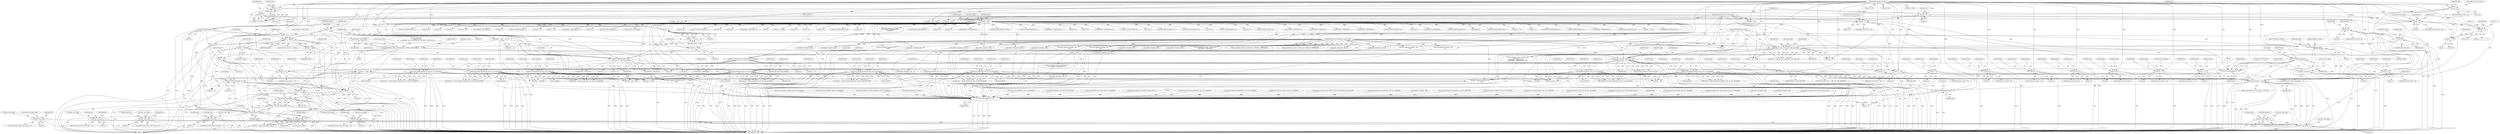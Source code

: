 digraph "0_tcpdump_13d52e9c0e7caf7e6325b0051bc90a49968be67f@pointer" {
"1002905" [label="(Call,ND_TCHECK2(*pptr,len))"];
"1002874" [label="(Call,ND_TCHECK2(*pptr,len))"];
"1000129" [label="(MethodParameterIn,u_int len)"];
"1002897" [label="(Call,ndo->ndo_vflag > 1 && len)"];
"1002898" [label="(Call,ndo->ndo_vflag > 1)"];
"1002629" [label="(Call,ndo->ndo_vflag <= 1)"];
"1000677" [label="(Call,ndo->ndo_vflag <= 1)"];
"1001087" [label="(Call,ndo->ndo_vflag <= 1)"];
"1001610" [label="(Call,ndo->ndo_vflag <= 1)"];
"1002546" [label="(Call,ndo->ndo_vflag <= 1)"];
"1002885" [label="(Call,ndo->ndo_vflag <= 1)"];
"1002104" [label="(Call,ndo->ndo_vflag <= 1)"];
"1002673" [label="(Call,len -=4)"];
"1002654" [label="(Call,len < 4)"];
"1000338" [label="(Call,len != 4)"];
"1000436" [label="(Call,len != 8)"];
"1000471" [label="(Call,len % 4)"];
"1000391" [label="(Call,len == 6)"];
"1000385" [label="(Call,ND_TCHECK2(tptr[0], len))"];
"1000142" [label="(Call,tptr = pptr)"];
"1000128" [label="(MethodParameterIn,const u_char *pptr)"];
"1000376" [label="(Call,len != 8)"];
"1000373" [label="(Call,len != 6)"];
"1000312" [label="(Call,len != 4)"];
"1002890" [label="(Call,print_unknown_data(ndo, pptr, \"\n\t    \", len))"];
"1000126" [label="(MethodParameterIn,netdissect_options *ndo)"];
"1000180" [label="(Call,len % 2)"];
"1000190" [label="(Call,!len)"];
"1000573" [label="(Call,len % 4)"];
"1002136" [label="(Call,len % 8)"];
"1001818" [label="(Call,decode_prefix6(ndo, tptr, len, buf, sizeof(buf)))"];
"1000362" [label="(Call,len != 0)"];
"1001430" [label="(Call,decode_labeled_prefix6(ndo, tptr, len, buf, sizeof(buf)))"];
"1001706" [label="(Call,decode_prefix4(ndo, tptr, len, buf, sizeof(buf)))"];
"1001390" [label="(Call,decode_prefix6(ndo, tptr, len, buf, sizeof(buf)))"];
"1001182" [label="(Call,decode_prefix4(ndo, tptr, len, buf, sizeof(buf)))"];
"1002817" [label="(Call,len == 0)"];
"1001746" [label="(Call,decode_labeled_prefix4(ndo, tptr, len, buf, sizeof(buf)))"];
"1001222" [label="(Call,decode_labeled_prefix4(ndo, tptr, len, buf, sizeof(buf)))"];
"1001858" [label="(Call,decode_labeled_prefix6(ndo, tptr, len, buf, sizeof(buf)))"];
"1002810" [label="(Call,len -= alen)"];
"1002800" [label="(Call,bgp_attr_print(ndo, atype, tptr, alen))"];
"1002663" [label="(Call,as_printf(ndo, astostr, sizeof(astostr), EXTRACT_32BITS(tptr)))"];
"1002668" [label="(Call,EXTRACT_32BITS(tptr))"];
"1002648" [label="(Call,ND_TCHECK2(tptr[0], 4))"];
"1002740" [label="(Call,tok2str(bgp_attr_values,\n                                      \"Unknown Attribute\", atype))"];
"1002696" [label="(Call,atype = *(tptr + 1))"];
"1000127" [label="(MethodParameterIn,u_int atype)"];
"1002728" [label="(Call,tptr += alenlen)"];
"1002719" [label="(Call,len < alenlen)"];
"1002705" [label="(Call,len -= 2)"];
"1002688" [label="(Call,len < 2)"];
"1002713" [label="(Call,ND_TCHECK2(tptr[0], alenlen))"];
"1002710" [label="(Call,bgp_attr_lenlen(aflags, tptr))"];
"1002692" [label="(Call,aflags = *tptr)"];
"1002682" [label="(Call,ND_TCHECK2(tptr[0], 2))"];
"1002807" [label="(Call,tptr += alen)"];
"1002670" [label="(Call,tptr+=4)"];
"1002702" [label="(Call,tptr += 2)"];
"1002708" [label="(Call,alenlen = bgp_attr_lenlen(aflags, tptr))"];
"1002725" [label="(Call,bgp_attr_len(aflags, tptr))"];
"1002723" [label="(Call,alen = bgp_attr_len(aflags, tptr))"];
"1002731" [label="(Call,len -= alenlen)"];
"1000153" [label="(Call,len != 1)"];
"1000548" [label="(Call,len != 4)"];
"1002834" [label="(Call,len > 0)"];
"1002869" [label="(Call,len -= 12)"];
"1002861" [label="(Call,len > 12)"];
"1002820" [label="(Call,len % 12)"];
"1001680" [label="(Call,len == BGP_MP_NLRI_MINSIZE)"];
"1001640" [label="(Call,ND_TCHECK2(tptr[0], BGP_MP_NLRI_MINSIZE))"];
"1000200" [label="(Call,bgp_attr_get_as_size(ndo, atype, pptr, len))"];
"1002909" [label="(Call,print_unknown_data(ndo, pptr, \"\n\t    \", len))"];
"1000471" [label="(Call,len % 4)"];
"1000437" [label="(Identifier,len)"];
"1002894" [label="(Identifier,len)"];
"1000349" [label="(Identifier,tptr)"];
"1000311" [label="(ControlStructure,if (len != 4))"];
"1000206" [label="(Call,tptr < pptr + len)"];
"1000435" [label="(ControlStructure,if (len != 8))"];
"1001708" [label="(Identifier,tptr)"];
"1002864" [label="(Literal,\", \")"];
"1002298" [label="(Call,ipaddr_string(ndo, tptr+2))"];
"1000198" [label="(Call,as_size = bgp_attr_get_as_size(ndo, atype, pptr, len))"];
"1000470" [label="(ControlStructure,if (len % 4))"];
"1002809" [label="(Identifier,alen)"];
"1002727" [label="(Identifier,tptr)"];
"1001073" [label="(Call,ND_TCHECK2(tptr[0], tlen))"];
"1002505" [label="(Call,ND_TCHECK2(tptr[0], 8))"];
"1002147" [label="(Identifier,tlen)"];
"1002741" [label="(Identifier,bgp_attr_values)"];
"1002869" [label="(Call,len -= 12)"];
"1002721" [label="(Identifier,alenlen)"];
"1002669" [label="(Identifier,tptr)"];
"1002431" [label="(Call,EXTRACT_24BITS(tptr+2))"];
"1000146" [label="(Identifier,tlen)"];
"1000681" [label="(Literal,1)"];
"1000204" [label="(Identifier,len)"];
"1001748" [label="(Identifier,tptr)"];
"1002461" [label="(Call,ipaddr_string(ndo, tptr+4))"];
"1001749" [label="(Identifier,len)"];
"1000339" [label="(Identifier,len)"];
"1000393" [label="(Literal,6)"];
"1000477" [label="(Identifier,ndo)"];
"1002678" [label="(Block,)"];
"1000575" [label="(Literal,4)"];
"1000559" [label="(Identifier,tptr)"];
"1002875" [label="(Call,*pptr)"];
"1000153" [label="(Call,len != 1)"];
"1002552" [label="(Call,print_unknown_data(ndo, tptr, \"\n\t      \", tlen))"];
"1002707" [label="(Literal,2)"];
"1000391" [label="(Call,len == 6)"];
"1002247" [label="(Call,tptr+6)"];
"1002137" [label="(Identifier,len)"];
"1002728" [label="(Call,tptr += alenlen)"];
"1000126" [label="(MethodParameterIn,netdissect_options *ndo)"];
"1000397" [label="(Identifier,ndo)"];
"1002872" [label="(ControlStructure,break;)"];
"1002331" [label="(Call,tptr+6)"];
"1002581" [label="(Call,EXTRACT_16BITS(tptr+1))"];
"1001610" [label="(Call,ndo->ndo_vflag <= 1)"];
"1002633" [label="(Literal,1)"];
"1001223" [label="(Identifier,ndo)"];
"1002840" [label="(Identifier,tptr)"];
"1002447" [label="(Call,ND_TCHECK2(tptr[0], 8))"];
"1001390" [label="(Call,decode_prefix6(ndo, tptr, len, buf, sizeof(buf)))"];
"1002885" [label="(Call,ndo->ndo_vflag <= 1)"];
"1001534" [label="(Call,decode_clnp_prefix(ndo, tptr, buf, sizeof(buf)))"];
"1000164" [label="(Identifier,tptr)"];
"1001614" [label="(Literal,1)"];
"1002237" [label="(Call,as_printf(ndo, astostr, sizeof(astostr),\n\t\t\t    EXTRACT_32BITS(tptr+2)))"];
"1002516" [label="(Call,ipaddr_string(ndo, tptr))"];
"1000815" [label="(Call,ipaddr_string(ndo, tptr+BGP_VPN_RD_LEN))"];
"1002733" [label="(Identifier,alenlen)"];
"1000375" [label="(Literal,6)"];
"1002683" [label="(Call,tptr[0])"];
"1001823" [label="(Call,sizeof(buf))"];
"1002865" [label="(Literal,\"\")"];
"1000369" [label="(ControlStructure,break;)"];
"1002369" [label="(Call,tptr+2)"];
"1002499" [label="(Call,ipaddr_string(ndo, tptr))"];
"1002671" [label="(Identifier,tptr)"];
"1001709" [label="(Identifier,len)"];
"1000321" [label="(Call,ND_TCHECK2(tptr[0], 4))"];
"1000312" [label="(Call,len != 4)"];
"1001930" [label="(Call,decode_labeled_vpn_l2(ndo, tptr, buf, sizeof(buf)))"];
"1000408" [label="(Call,ipaddr_string(ndo, tptr + 2))"];
"1002908" [label="(Identifier,len)"];
"1002130" [label="(Call,tptr += advance)"];
"1002570" [label="(Call,ND_TCHECK2(tptr[0], 3))"];
"1002300" [label="(Call,tptr+2)"];
"1000426" [label="(Call,EXTRACT_32BITS(tptr))"];
"1002525" [label="(Call,ND_TCHECK2(tptr[0], 8))"];
"1001640" [label="(Call,ND_TCHECK2(tptr[0], BGP_MP_NLRI_MINSIZE))"];
"1001693" [label="(Call,pptr + len)"];
"1002886" [label="(Call,ndo->ndo_vflag)"];
"1001433" [label="(Identifier,len)"];
"1001747" [label="(Identifier,ndo)"];
"1000154" [label="(Identifier,len)"];
"1001746" [label="(Call,decode_labeled_prefix4(ndo, tptr, len, buf, sizeof(buf)))"];
"1001038" [label="(Call,ipaddr_string(ndo, tptr+BGP_VPN_RD_LEN+4))"];
"1002682" [label="(Call,ND_TCHECK2(tptr[0], 2))"];
"1001616" [label="(Identifier,ndo)"];
"1000331" [label="(Call,ipaddr_string(ndo, tptr))"];
"1000181" [label="(Identifier,len)"];
"1002802" [label="(Identifier,atype)"];
"1000421" [label="(Call,as_printf(ndo, astostr, sizeof(astostr),\n\t\t\tEXTRACT_32BITS(tptr)))"];
"1002550" [label="(Literal,1)"];
"1002119" [label="(Call,tptr = pptr + len)"];
"1002919" [label="(MethodReturn,RET)"];
"1001861" [label="(Identifier,len)"];
"1002142" [label="(Identifier,ndo)"];
"1002912" [label="(Literal,\"\n\t    \")"];
"1002358" [label="(Call,tptr+4)"];
"1002636" [label="(Identifier,ndo)"];
"1002108" [label="(Literal,1)"];
"1001224" [label="(Identifier,tptr)"];
"1000361" [label="(ControlStructure,if (len != 0))"];
"1002658" [label="(Call,ND_PRINT((ndo, \"\n\t    Origin AS: %s\",\n\t\t    as_printf(ndo, astostr, sizeof(astostr), EXTRACT_32BITS(tptr)))))"];
"1002690" [label="(Literal,2)"];
"1001786" [label="(Call,decode_labeled_vpn_prefix4(ndo, tptr, buf, sizeof(buf)))"];
"1001623" [label="(Call,tptr = pptr + len)"];
"1002890" [label="(Call,print_unknown_data(ndo, pptr, \"\n\t    \", len))"];
"1000347" [label="(Call,ND_TCHECK2(tptr[0], 4))"];
"1002652" [label="(Literal,4)"];
"1001898" [label="(Call,decode_labeled_vpn_prefix6(ndo, tptr, buf, sizeof(buf)))"];
"1001087" [label="(Call,ndo->ndo_vflag <= 1)"];
"1000447" [label="(Identifier,tptr)"];
"1002903" [label="(Identifier,len)"];
"1000323" [label="(Identifier,tptr)"];
"1002691" [label="(ControlStructure,goto trunc;)"];
"1002058" [label="(Call,decode_multicast_vpn(ndo, tptr, buf, sizeof(buf)))"];
"1002649" [label="(Call,tptr[0])"];
"1002479" [label="(Call,ipaddr_string(ndo, tptr))"];
"1000155" [label="(Literal,1)"];
"1000550" [label="(Literal,4)"];
"1002199" [label="(Call,EXTRACT_32BITS(tptr+4))"];
"1002136" [label="(Call,len % 8)"];
"1002799" [label="(Call,!bgp_attr_print(ndo, atype, tptr, alen))"];
"1002874" [label="(Call,ND_TCHECK2(*pptr,len))"];
"1001816" [label="(Call,advance = decode_prefix6(ndo, tptr, len, buf, sizeof(buf)))"];
"1002905" [label="(Call,ND_TCHECK2(*pptr,len))"];
"1002893" [label="(Literal,\"\n\t    \")"];
"1002655" [label="(Identifier,len)"];
"1002664" [label="(Identifier,ndo)"];
"1000208" [label="(Call,pptr + len)"];
"1002562" [label="(Call,tlen = len)"];
"1002704" [label="(Literal,2)"];
"1002674" [label="(Identifier,len)"];
"1002458" [label="(Call,ipaddr_string(ndo, tptr))"];
"1002834" [label="(Call,len > 0)"];
"1000493" [label="(Call,EXTRACT_32BITS(tptr))"];
"1000314" [label="(Literal,4)"];
"1000142" [label="(Call,tptr = pptr)"];
"1002105" [label="(Call,ndo->ndo_vflag)"];
"1002110" [label="(Identifier,ndo)"];
"1000622" [label="(Call,EXTRACT_16BITS(tptr))"];
"1002718" [label="(ControlStructure,if (len < alenlen))"];
"1002653" [label="(ControlStructure,if (len < 4))"];
"1000128" [label="(MethodParameterIn,const u_char *pptr)"];
"1002158" [label="(Call,EXTRACT_16BITS(tptr))"];
"1002880" [label="(Identifier,ndo)"];
"1000317" [label="(Identifier,ndo)"];
"1002219" [label="(Call,ipaddr_string(ndo, tptr+2))"];
"1000557" [label="(Call,ND_TCHECK2(tptr[0], 4))"];
"1001641" [label="(Call,tptr[0])"];
"1001086" [label="(ControlStructure,if (ndo->ndo_vflag <= 1))"];
"1002724" [label="(Identifier,alen)"];
"1000472" [label="(Identifier,len)"];
"1000482" [label="(Identifier,tlen)"];
"1002482" [label="(Call,ipaddr_string(ndo, tptr+4))"];
"1001092" [label="(Call,print_unknown_data(ndo, tptr, \"\n\t    \", tlen))"];
"1002719" [label="(Call,len < alenlen)"];
"1001704" [label="(Call,advance = decode_prefix4(ndo, tptr, len, buf, sizeof(buf)))"];
"1000127" [label="(MethodParameterIn,u_int atype)"];
"1002582" [label="(Call,tptr+1)"];
"1002848" [label="(Call,EXTRACT_32BITS(tptr))"];
"1001018" [label="(Call,isonsap_string(ndo, tptr+BGP_VPN_RD_LEN,tlen-BGP_VPN_RD_LEN))"];
"1002818" [label="(Identifier,len)"];
"1002686" [label="(Literal,2)"];
"1001226" [label="(Identifier,buf)"];
"1000549" [label="(Identifier,len)"];
"1000392" [label="(Identifier,len)"];
"1001647" [label="(Call,EXTRACT_16BITS(tptr))"];
"1002731" [label="(Call,len -= alenlen)"];
"1001691" [label="(Call,tptr < pptr + len)"];
"1001227" [label="(Call,sizeof(buf))"];
"1002835" [label="(Identifier,len)"];
"1002710" [label="(Call,bgp_attr_lenlen(aflags, tptr))"];
"1001394" [label="(Identifier,buf)"];
"1001685" [label="(Identifier,ndo)"];
"1002468" [label="(Call,ND_TCHECK2(tptr[0], 8))"];
"1001393" [label="(Identifier,len)"];
"1000463" [label="(Call,ipaddr_string(ndo, tptr + 4))"];
"1001621" [label="(Identifier,advance)"];
"1000191" [label="(Identifier,len)"];
"1001220" [label="(Call,advance = decode_labeled_prefix4(ndo, tptr, len, buf, sizeof(buf)))"];
"1001391" [label="(Identifier,ndo)"];
"1000144" [label="(Identifier,pptr)"];
"1002862" [label="(Identifier,len)"];
"1000663" [label="(Call,ND_TCHECK2(tptr[0], tlen))"];
"1002820" [label="(Call,len % 12)"];
"1002693" [label="(Identifier,aflags)"];
"1002810" [label="(Call,len -= alen)"];
"1001856" [label="(Call,advance = decode_labeled_prefix6(ndo, tptr, len, buf, sizeof(buf)))"];
"1000179" [label="(ControlStructure,if (len % 2))"];
"1002665" [label="(Identifier,astostr)"];
"1000190" [label="(Call,!len)"];
"1000374" [label="(Identifier,len)"];
"1002585" [label="(Call,tptr += 3)"];
"1002696" [label="(Call,atype = *(tptr + 1))"];
"1001688" [label="(Identifier,tptr)"];
"1001711" [label="(Call,sizeof(buf))"];
"1000373" [label="(Call,len != 6)"];
"1002870" [label="(Identifier,len)"];
"1002713" [label="(Call,ND_TCHECK2(tptr[0], alenlen))"];
"1000428" [label="(Call,ipaddr_string(ndo, tptr + 4))"];
"1002743" [label="(Identifier,atype)"];
"1000456" [label="(Call,as_printf(ndo, astostr, sizeof(astostr), EXTRACT_32BITS(tptr)))"];
"1002715" [label="(Identifier,tptr)"];
"1001470" [label="(Call,decode_labeled_vpn_prefix6(ndo, tptr, buf, sizeof(buf)))"];
"1000258" [label="(Call,as_printf(ndo, astostr, sizeof(astostr),\n\t\t\t\tas_size == 2 ?\n\t\t\t\tEXTRACT_16BITS(&tptr[2 + i]) :\n\t\t\t\tEXTRACT_32BITS(&tptr[2 + i])))"];
"1000861" [label="(Call,ip6addr_string(ndo, tptr))"];
"1001707" [label="(Identifier,ndo)"];
"1002804" [label="(Identifier,alen)"];
"1002315" [label="(Call,tptr+7)"];
"1001431" [label="(Identifier,ndo)"];
"1002817" [label="(Call,len == 0)"];
"1002877" [label="(Identifier,len)"];
"1000486" [label="(Call,ND_TCHECK2(tptr[0], 4))"];
"1001862" [label="(Identifier,buf)"];
"1002675" [label="(Literal,4)"];
"1002378" [label="(Call,print_unknown_data(ndo, tptr, \"\n\t      \", 8))"];
"1002723" [label="(Call,alen = bgp_attr_len(aflags, tptr))"];
"1000587" [label="(Call,ND_TCHECK2(tptr[0], 4))"];
"1002357" [label="(Call,EXTRACT_16BITS(tptr+4))"];
"1002906" [label="(Call,*pptr)"];
"1001262" [label="(Call,decode_labeled_vpn_prefix4(ndo, tptr, buf, sizeof(buf)))"];
"1001434" [label="(Identifier,buf)"];
"1001358" [label="(Call,decode_mdt_vpn_nlri(ndo, tptr, buf, sizeof(buf)))"];
"1001428" [label="(Call,advance = decode_labeled_prefix6(ndo, tptr, len, buf, sizeof(buf)))"];
"1000573" [label="(Call,len % 4)"];
"1002801" [label="(Identifier,ndo)"];
"1002811" [label="(Identifier,len)"];
"1000390" [label="(ControlStructure,if (len == 6))"];
"1002709" [label="(Identifier,alenlen)"];
"1001751" [label="(Call,sizeof(buf))"];
"1002194" [label="(Call,EXTRACT_16BITS(tptr+2))"];
"1000145" [label="(Call,tlen=len)"];
"1001097" [label="(Call,tptr += tlen)"];
"1002717" [label="(Identifier,alenlen)"];
"1000338" [label="(Call,len != 4)"];
"1001625" [label="(Call,pptr + len)"];
"1002660" [label="(Identifier,ndo)"];
"1000410" [label="(Call,tptr + 2)"];
"1001225" [label="(Identifier,len)"];
"1002641" [label="(Identifier,tptr)"];
"1002902" [label="(Literal,1)"];
"1001430" [label="(Call,decode_labeled_prefix6(ndo, tptr, len, buf, sizeof(buf)))"];
"1002256" [label="(Call,EXTRACT_32BITS(tptr+2))"];
"1002151" [label="(Call,ND_TCHECK2(tptr[0], 2))"];
"1002205" [label="(Call,tptr+4)"];
"1002111" [label="(Call,tptr-3)"];
"1001294" [label="(Call,decode_rt_routing_info(ndo, tptr, buf, sizeof(buf)))"];
"1002861" [label="(Call,len > 12)"];
"1002349" [label="(Call,tptr+2)"];
"1002889" [label="(Literal,1)"];
"1002730" [label="(Identifier,alenlen)"];
"1001098" [label="(Identifier,tptr)"];
"1002836" [label="(Literal,0)"];
"1002688" [label="(Call,len < 2)"];
"1002732" [label="(Identifier,len)"];
"1002109" [label="(Call,print_unknown_data(ndo, tptr-3, \"\n\t    \", tlen))"];
"1000182" [label="(Literal,2)"];
"1002915" [label="(Literal,1)"];
"1001821" [label="(Identifier,len)"];
"1000430" [label="(Call,tptr + 4)"];
"1002742" [label="(Literal,\"Unknown Attribute\")"];
"1000548" [label="(Call,len != 4)"];
"1000143" [label="(Identifier,tptr)"];
"1001167" [label="(Call,tptr < pptr + len)"];
"1002403" [label="(Call,tptr+1)"];
"1002138" [label="(Literal,8)"];
"1001687" [label="(Call,tptr += 3)"];
"1000389" [label="(Identifier,len)"];
"1002812" [label="(Identifier,alen)"];
"1001093" [label="(Identifier,ndo)"];
"1002677" [label="(Identifier,len)"];
"1001820" [label="(Identifier,tptr)"];
"1000364" [label="(Literal,0)"];
"1001634" [label="(Call,tptr += advance)"];
"1000438" [label="(Literal,8)"];
"1002712" [label="(Identifier,tptr)"];
"1000362" [label="(Call,len != 0)"];
"1002692" [label="(Call,aflags = *tptr)"];
"1002711" [label="(Identifier,aflags)"];
"1002387" [label="(Call,tptr +=8)"];
"1002699" [label="(Call,tptr + 1)"];
"1001502" [label="(Call,decode_labeled_vpn_l2(ndo, tptr, buf, sizeof(buf)))"];
"1002697" [label="(Identifier,atype)"];
"1002907" [label="(Identifier,pptr)"];
"1002698" [label="(Call,*(tptr + 1))"];
"1002635" [label="(Call,print_unknown_data(ndo, tptr,\"\n\t      \", length))"];
"1002135" [label="(ControlStructure,if (len % 8))"];
"1000385" [label="(Call,ND_TCHECK2(tptr[0], len))"];
"1002725" [label="(Call,bgp_attr_len(aflags, tptr))"];
"1002892" [label="(Identifier,pptr)"];
"1000676" [label="(ControlStructure,if (ndo->ndo_vflag <= 1))"];
"1000152" [label="(ControlStructure,if (len != 1))"];
"1001169" [label="(Call,pptr + len)"];
"1000201" [label="(Identifier,ndo)"];
"1002913" [label="(Identifier,len)"];
"1000200" [label="(Call,bgp_attr_get_as_size(ndo, atype, pptr, len))"];
"1001609" [label="(ControlStructure,if (ndo->ndo_vflag <= 1))"];
"1001184" [label="(Identifier,tptr)"];
"1002714" [label="(Call,tptr[0])"];
"1000461" [label="(Call,EXTRACT_32BITS(tptr))"];
"1000677" [label="(Call,ndo->ndo_vflag <= 1)"];
"1002703" [label="(Identifier,tptr)"];
"1002897" [label="(Call,ndo->ndo_vflag > 1 && len)"];
"1001395" [label="(Call,sizeof(buf))"];
"1001682" [label="(Identifier,BGP_MP_NLRI_MINSIZE)"];
"1000687" [label="(ControlStructure,goto done;)"];
"1000372" [label="(Call,len != 6 && len != 8)"];
"1002860" [label="(Call,(len > 12) ? \", \" : \"\")"];
"1002816" [label="(Call,len == 0 || len % 12)"];
"1002536" [label="(Call,ipaddr_string(ndo, tptr))"];
"1002557" [label="(ControlStructure,break;)"];
"1000386" [label="(Call,tptr[0])"];
"1002286" [label="(Call,tptr+2)"];
"1001180" [label="(Call,advance = decode_prefix4(ndo, tptr, len, buf, sizeof(buf)))"];
"1000554" [label="(Identifier,ndo)"];
"1000473" [label="(Literal,4)"];
"1002553" [label="(Identifier,ndo)"];
"1000180" [label="(Call,len % 2)"];
"1002547" [label="(Call,ndo->ndo_vflag)"];
"1001058" [label="(Call,ip6addr_string(ndo, tptr+BGP_VPN_RD_LEN+3))"];
"1000615" [label="(Call,ND_TCHECK2(tptr[0], 3))"];
"1000542" [label="(Call,tptr +=4)"];
"1002121" [label="(Call,pptr + len)"];
"1000682" [label="(Call,print_unknown_data(ndo, tptr, \"\n\t    \", tlen))"];
"1002904" [label="(Block,)"];
"1001819" [label="(Identifier,ndo)"];
"1002898" [label="(Call,ndo->ndo_vflag > 1)"];
"1000340" [label="(Literal,4)"];
"1000202" [label="(Identifier,atype)"];
"1002819" [label="(Literal,0)"];
"1001615" [label="(Call,print_unknown_data(ndo, tptr, \"\n\t    \", tlen))"];
"1001091" [label="(Literal,1)"];
"1002654" [label="(Call,len < 4)"];
"1000199" [label="(Identifier,as_size)"];
"1002670" [label="(Call,tptr+=4)"];
"1002436" [label="(Call,tptr +=5)"];
"1000150" [label="(Block,)"];
"1002911" [label="(Identifier,pptr)"];
"1002833" [label="(ControlStructure,while (len > 0))"];
"1002673" [label="(Call,len -=4)"];
"1002284" [label="(Call,ipaddr_string(ndo, tptr+2))"];
"1001859" [label="(Identifier,ndo)"];
"1002410" [label="(Call,tlen = len)"];
"1000683" [label="(Identifier,ndo)"];
"1002224" [label="(Call,EXTRACT_16BITS(tptr+6))"];
"1002432" [label="(Call,tptr+2)"];
"1000343" [label="(Identifier,ndo)"];
"1000445" [label="(Call,ND_TCHECK2(tptr[0], 8))"];
"1002648" [label="(Call,ND_TCHECK2(tptr[0], 4))"];
"1001863" [label="(Call,sizeof(buf))"];
"1001858" [label="(Call,decode_labeled_prefix6(ndo, tptr, len, buf, sizeof(buf)))"];
"1002026" [label="(Call,decode_mdt_vpn_nlri(ndo, tptr, buf, sizeof(buf)))"];
"1000189" [label="(ControlStructure,if (!len))"];
"1001681" [label="(Identifier,len)"];
"1002687" [label="(ControlStructure,if (len < 2))"];
"1000417" [label="(Identifier,ndo)"];
"1002740" [label="(Call,tok2str(bgp_attr_values,\n                                      \"Unknown Attribute\", atype))"];
"1001611" [label="(Call,ndo->ndo_vflag)"];
"1000357" [label="(Call,EXTRACT_32BITS(tptr))"];
"1002628" [label="(ControlStructure,if (ndo->ndo_vflag <= 1))"];
"1000442" [label="(Identifier,ndo)"];
"1002666" [label="(Call,sizeof(astostr))"];
"1002117" [label="(Identifier,advance)"];
"1002708" [label="(Call,alenlen = bgp_attr_lenlen(aflags, tptr))"];
"1002668" [label="(Call,EXTRACT_32BITS(tptr))"];
"1001088" [label="(Call,ndo->ndo_vflag)"];
"1002891" [label="(Identifier,ndo)"];
"1002225" [label="(Call,tptr+6)"];
"1001186" [label="(Identifier,buf)"];
"1002489" [label="(Call,ND_TCHECK2(tptr[0], 4))"];
"1000363" [label="(Identifier,len)"];
"1002257" [label="(Call,tptr+2)"];
"1001994" [label="(Call,decode_labeled_vpn_clnp_prefix(ndo, tptr, buf, sizeof(buf)))"];
"1002899" [label="(Call,ndo->ndo_vflag)"];
"1000574" [label="(Identifier,len)"];
"1001750" [label="(Identifier,buf)"];
"1002354" [label="(Call,tptr+3)"];
"1001646" [label="(Identifier,af)"];
"1001710" [label="(Identifier,buf)"];
"1000598" [label="(Call,ipaddr_string(ndo, tptr))"];
"1001679" [label="(ControlStructure,if (len == BGP_MP_NLRI_MINSIZE))"];
"1000378" [label="(Literal,8)"];
"1002656" [label="(Literal,4)"];
"1002739" [label="(Block,)"];
"1001706" [label="(Call,decode_prefix4(ndo, tptr, len, buf, sizeof(buf)))"];
"1000547" [label="(ControlStructure,if (len != 4))"];
"1000955" [label="(Call,ipaddr_string(ndo, tptr))"];
"1000158" [label="(Identifier,ndo)"];
"1002545" [label="(ControlStructure,if (ndo->ndo_vflag <= 1))"];
"1000567" [label="(Call,ipaddr_string(ndo, tptr))"];
"1000195" [label="(Identifier,ndo)"];
"1001860" [label="(Identifier,tptr)"];
"1001187" [label="(Call,sizeof(buf))"];
"1002672" [label="(Literal,4)"];
"1002706" [label="(Identifier,len)"];
"1002368" [label="(Call,EXTRACT_16BITS(tptr+2))"];
"1000130" [label="(Block,)"];
"1002104" [label="(Call,ndo->ndo_vflag <= 1)"];
"1000377" [label="(Identifier,len)"];
"1000367" [label="(Identifier,ndo)"];
"1002640" [label="(Call,tptr += length)"];
"1002863" [label="(Literal,12)"];
"1000376" [label="(Call,len != 8)"];
"1001183" [label="(Identifier,ndo)"];
"1002722" [label="(ControlStructure,goto trunc;)"];
"1002736" [label="(Identifier,ndo)"];
"1002661" [label="(Block,)"];
"1001818" [label="(Call,decode_prefix6(ndo, tptr, len, buf, sizeof(buf)))"];
"1002837" [label="(Block,)"];
"1000767" [label="(Call,ipaddr_string(ndo, tptr))"];
"1000401" [label="(Call,as_printf(ndo, astostr, sizeof(astostr), EXTRACT_16BITS(tptr)))"];
"1001182" [label="(Call,decode_prefix4(ndo, tptr, len, buf, sizeof(buf)))"];
"1002200" [label="(Call,tptr+4)"];
"1000337" [label="(ControlStructure,if (len != 4))"];
"1002325" [label="(Call,tptr+6)"];
"1000203" [label="(Identifier,pptr)"];
"1001432" [label="(Identifier,tptr)"];
"1002203" [label="(Call,ipaddr_string(ndo, tptr+4))"];
"1002803" [label="(Identifier,tptr)"];
"1002800" [label="(Call,bgp_attr_print(ndo, atype, tptr, alen))"];
"1002757" [label="(Call,aflags & 0x80)"];
"1002221" [label="(Call,tptr+2)"];
"1001435" [label="(Call,sizeof(buf))"];
"1002395" [label="(Call,ND_TCHECK2(tptr[0], 5))"];
"1002657" [label="(ControlStructure,goto trunc;)"];
"1002308" [label="(Call,tptr+6)"];
"1000909" [label="(Call,ip6addr_string(ndo, tptr+BGP_VPN_RD_LEN))"];
"1002091" [label="(Call,tptr-3)"];
"1000313" [label="(Identifier,len)"];
"1001680" [label="(Call,len == BGP_MP_NLRI_MINSIZE)"];
"1001326" [label="(Call,decode_multicast_vpn(ndo, tptr, buf, sizeof(buf)))"];
"1002822" [label="(Literal,12)"];
"1002884" [label="(ControlStructure,if (ndo->ndo_vflag <= 1))"];
"1002808" [label="(Identifier,tptr)"];
"1000436" [label="(Call,len != 8)"];
"1002546" [label="(Call,ndo->ndo_vflag <= 1)"];
"1002103" [label="(ControlStructure,if (ndo->ndo_vflag <= 1))"];
"1001222" [label="(Call,decode_labeled_prefix4(ndo, tptr, len, buf, sizeof(buf)))"];
"1002720" [label="(Identifier,len)"];
"1000678" [label="(Call,ndo->ndo_vflag)"];
"1002694" [label="(Call,*tptr)"];
"1001822" [label="(Identifier,buf)"];
"1000406" [label="(Call,EXTRACT_16BITS(tptr))"];
"1002910" [label="(Identifier,ndo)"];
"1002629" [label="(Call,ndo->ndo_vflag <= 1)"];
"1000129" [label="(MethodParameterIn,u_int len)"];
"1000572" [label="(ControlStructure,if (len % 4))"];
"1002729" [label="(Identifier,tptr)"];
"1000170" [label="(Call,tok2str(bgp_origin_values,\n\t\t\t\t\t\t\"Unknown Origin Typecode\",\n\t\t\t\t\t\ttptr[0]))"];
"1002663" [label="(Call,as_printf(ndo, astostr, sizeof(astostr), EXTRACT_32BITS(tptr)))"];
"1001392" [label="(Identifier,tptr)"];
"1002871" [label="(Literal,12)"];
"1000186" [label="(Identifier,ndo)"];
"1002821" [label="(Identifier,len)"];
"1002909" [label="(Call,print_unknown_data(ndo, pptr, \"\n\t    \", len))"];
"1002895" [label="(ControlStructure,break;)"];
"1000584" [label="(Identifier,tlen)"];
"1002896" [label="(ControlStructure,if (ndo->ndo_vflag > 1 && len))"];
"1001744" [label="(Call,advance = decode_labeled_prefix4(ndo, tptr, len, buf, sizeof(buf)))"];
"1001962" [label="(Call,decode_clnp_prefix(ndo, tptr, buf, sizeof(buf)))"];
"1002702" [label="(Call,tptr += 2)"];
"1002246" [label="(Call,EXTRACT_16BITS(tptr+6))"];
"1002705" [label="(Call,len -= 2)"];
"1002243" [label="(Call,tptr+2)"];
"1002195" [label="(Call,tptr+2)"];
"1002689" [label="(Identifier,len)"];
"1002807" [label="(Call,tptr += alen)"];
"1001185" [label="(Identifier,len)"];
"1001566" [label="(Call,decode_labeled_vpn_clnp_prefix(ndo, tptr, buf, sizeof(buf)))"];
"1001388" [label="(Call,advance = decode_prefix6(ndo, tptr, len, buf, sizeof(buf)))"];
"1002726" [label="(Identifier,aflags)"];
"1002630" [label="(Call,ndo->ndo_vflag)"];
"1002242" [label="(Call,EXTRACT_32BITS(tptr+2))"];
"1000977" [label="(Call,isonsap_string(ndo, tptr, tlen))"];
"1000579" [label="(Identifier,ndo)"];
"1002745" [label="(Identifier,atype)"];
"1001644" [label="(Identifier,BGP_MP_NLRI_MINSIZE)"];
"1002905" -> "1002904"  [label="AST: "];
"1002905" -> "1002908"  [label="CFG: "];
"1002906" -> "1002905"  [label="AST: "];
"1002908" -> "1002905"  [label="AST: "];
"1002910" -> "1002905"  [label="CFG: "];
"1002905" -> "1002919"  [label="DDG: "];
"1002905" -> "1002919"  [label="DDG: "];
"1002874" -> "1002905"  [label="DDG: "];
"1002897" -> "1002905"  [label="DDG: "];
"1000129" -> "1002905"  [label="DDG: "];
"1002905" -> "1002909"  [label="DDG: "];
"1002874" -> "1000150"  [label="AST: "];
"1002874" -> "1002877"  [label="CFG: "];
"1002875" -> "1002874"  [label="AST: "];
"1002877" -> "1002874"  [label="AST: "];
"1002880" -> "1002874"  [label="CFG: "];
"1002874" -> "1002919"  [label="DDG: "];
"1002874" -> "1002919"  [label="DDG: "];
"1000129" -> "1002874"  [label="DDG: "];
"1002874" -> "1002890"  [label="DDG: "];
"1002874" -> "1002897"  [label="DDG: "];
"1000129" -> "1000125"  [label="AST: "];
"1000129" -> "1002919"  [label="DDG: "];
"1000129" -> "1000145"  [label="DDG: "];
"1000129" -> "1000153"  [label="DDG: "];
"1000129" -> "1000180"  [label="DDG: "];
"1000129" -> "1000190"  [label="DDG: "];
"1000129" -> "1000200"  [label="DDG: "];
"1000129" -> "1000206"  [label="DDG: "];
"1000129" -> "1000208"  [label="DDG: "];
"1000129" -> "1000312"  [label="DDG: "];
"1000129" -> "1000338"  [label="DDG: "];
"1000129" -> "1000362"  [label="DDG: "];
"1000129" -> "1000373"  [label="DDG: "];
"1000129" -> "1000376"  [label="DDG: "];
"1000129" -> "1000385"  [label="DDG: "];
"1000129" -> "1000391"  [label="DDG: "];
"1000129" -> "1000436"  [label="DDG: "];
"1000129" -> "1000471"  [label="DDG: "];
"1000129" -> "1000548"  [label="DDG: "];
"1000129" -> "1000573"  [label="DDG: "];
"1000129" -> "1001167"  [label="DDG: "];
"1000129" -> "1001169"  [label="DDG: "];
"1000129" -> "1001623"  [label="DDG: "];
"1000129" -> "1001625"  [label="DDG: "];
"1000129" -> "1001680"  [label="DDG: "];
"1000129" -> "1001691"  [label="DDG: "];
"1000129" -> "1001693"  [label="DDG: "];
"1000129" -> "1002119"  [label="DDG: "];
"1000129" -> "1002121"  [label="DDG: "];
"1000129" -> "1002136"  [label="DDG: "];
"1000129" -> "1002410"  [label="DDG: "];
"1000129" -> "1002562"  [label="DDG: "];
"1000129" -> "1002654"  [label="DDG: "];
"1000129" -> "1002673"  [label="DDG: "];
"1000129" -> "1002688"  [label="DDG: "];
"1000129" -> "1002705"  [label="DDG: "];
"1000129" -> "1002719"  [label="DDG: "];
"1000129" -> "1002731"  [label="DDG: "];
"1000129" -> "1002810"  [label="DDG: "];
"1000129" -> "1002817"  [label="DDG: "];
"1000129" -> "1002820"  [label="DDG: "];
"1000129" -> "1002834"  [label="DDG: "];
"1000129" -> "1002861"  [label="DDG: "];
"1000129" -> "1002869"  [label="DDG: "];
"1000129" -> "1002890"  [label="DDG: "];
"1000129" -> "1002897"  [label="DDG: "];
"1000129" -> "1002909"  [label="DDG: "];
"1002897" -> "1002896"  [label="AST: "];
"1002897" -> "1002898"  [label="CFG: "];
"1002897" -> "1002903"  [label="CFG: "];
"1002898" -> "1002897"  [label="AST: "];
"1002903" -> "1002897"  [label="AST: "];
"1002907" -> "1002897"  [label="CFG: "];
"1002915" -> "1002897"  [label="CFG: "];
"1002897" -> "1002919"  [label="DDG: "];
"1002897" -> "1002919"  [label="DDG: "];
"1002897" -> "1002919"  [label="DDG: "];
"1002898" -> "1002897"  [label="DDG: "];
"1002898" -> "1002897"  [label="DDG: "];
"1002673" -> "1002897"  [label="DDG: "];
"1000338" -> "1002897"  [label="DDG: "];
"1000436" -> "1002897"  [label="DDG: "];
"1000471" -> "1002897"  [label="DDG: "];
"1000391" -> "1002897"  [label="DDG: "];
"1000312" -> "1002897"  [label="DDG: "];
"1002890" -> "1002897"  [label="DDG: "];
"1000180" -> "1002897"  [label="DDG: "];
"1000190" -> "1002897"  [label="DDG: "];
"1000573" -> "1002897"  [label="DDG: "];
"1002136" -> "1002897"  [label="DDG: "];
"1001818" -> "1002897"  [label="DDG: "];
"1000362" -> "1002897"  [label="DDG: "];
"1001430" -> "1002897"  [label="DDG: "];
"1000376" -> "1002897"  [label="DDG: "];
"1001706" -> "1002897"  [label="DDG: "];
"1001390" -> "1002897"  [label="DDG: "];
"1001182" -> "1002897"  [label="DDG: "];
"1002817" -> "1002897"  [label="DDG: "];
"1001746" -> "1002897"  [label="DDG: "];
"1001222" -> "1002897"  [label="DDG: "];
"1001858" -> "1002897"  [label="DDG: "];
"1002810" -> "1002897"  [label="DDG: "];
"1000153" -> "1002897"  [label="DDG: "];
"1000373" -> "1002897"  [label="DDG: "];
"1000548" -> "1002897"  [label="DDG: "];
"1002834" -> "1002897"  [label="DDG: "];
"1002820" -> "1002897"  [label="DDG: "];
"1001680" -> "1002897"  [label="DDG: "];
"1000200" -> "1002897"  [label="DDG: "];
"1002898" -> "1002902"  [label="CFG: "];
"1002899" -> "1002898"  [label="AST: "];
"1002902" -> "1002898"  [label="AST: "];
"1002903" -> "1002898"  [label="CFG: "];
"1002898" -> "1002919"  [label="DDG: "];
"1002629" -> "1002898"  [label="DDG: "];
"1000677" -> "1002898"  [label="DDG: "];
"1001087" -> "1002898"  [label="DDG: "];
"1001610" -> "1002898"  [label="DDG: "];
"1002546" -> "1002898"  [label="DDG: "];
"1002885" -> "1002898"  [label="DDG: "];
"1002104" -> "1002898"  [label="DDG: "];
"1002629" -> "1002628"  [label="AST: "];
"1002629" -> "1002633"  [label="CFG: "];
"1002630" -> "1002629"  [label="AST: "];
"1002633" -> "1002629"  [label="AST: "];
"1002636" -> "1002629"  [label="CFG: "];
"1002641" -> "1002629"  [label="CFG: "];
"1002629" -> "1002919"  [label="DDG: "];
"1002629" -> "1002919"  [label="DDG: "];
"1000677" -> "1000676"  [label="AST: "];
"1000677" -> "1000681"  [label="CFG: "];
"1000678" -> "1000677"  [label="AST: "];
"1000681" -> "1000677"  [label="AST: "];
"1000683" -> "1000677"  [label="CFG: "];
"1000687" -> "1000677"  [label="CFG: "];
"1000677" -> "1002919"  [label="DDG: "];
"1001087" -> "1001086"  [label="AST: "];
"1001087" -> "1001091"  [label="CFG: "];
"1001088" -> "1001087"  [label="AST: "];
"1001091" -> "1001087"  [label="AST: "];
"1001093" -> "1001087"  [label="CFG: "];
"1001098" -> "1001087"  [label="CFG: "];
"1001087" -> "1002919"  [label="DDG: "];
"1001610" -> "1001609"  [label="AST: "];
"1001610" -> "1001614"  [label="CFG: "];
"1001611" -> "1001610"  [label="AST: "];
"1001614" -> "1001610"  [label="AST: "];
"1001616" -> "1001610"  [label="CFG: "];
"1001621" -> "1001610"  [label="CFG: "];
"1001610" -> "1002919"  [label="DDG: "];
"1002546" -> "1002545"  [label="AST: "];
"1002546" -> "1002550"  [label="CFG: "];
"1002547" -> "1002546"  [label="AST: "];
"1002550" -> "1002546"  [label="AST: "];
"1002553" -> "1002546"  [label="CFG: "];
"1002557" -> "1002546"  [label="CFG: "];
"1002546" -> "1002919"  [label="DDG: "];
"1002885" -> "1002884"  [label="AST: "];
"1002885" -> "1002889"  [label="CFG: "];
"1002886" -> "1002885"  [label="AST: "];
"1002889" -> "1002885"  [label="AST: "];
"1002891" -> "1002885"  [label="CFG: "];
"1002895" -> "1002885"  [label="CFG: "];
"1002885" -> "1002919"  [label="DDG: "];
"1002104" -> "1002103"  [label="AST: "];
"1002104" -> "1002108"  [label="CFG: "];
"1002105" -> "1002104"  [label="AST: "];
"1002108" -> "1002104"  [label="AST: "];
"1002110" -> "1002104"  [label="CFG: "];
"1002117" -> "1002104"  [label="CFG: "];
"1002104" -> "1002919"  [label="DDG: "];
"1002673" -> "1000150"  [label="AST: "];
"1002673" -> "1002675"  [label="CFG: "];
"1002674" -> "1002673"  [label="AST: "];
"1002675" -> "1002673"  [label="AST: "];
"1002677" -> "1002673"  [label="CFG: "];
"1002654" -> "1002673"  [label="DDG: "];
"1002673" -> "1002688"  [label="DDG: "];
"1002654" -> "1002653"  [label="AST: "];
"1002654" -> "1002656"  [label="CFG: "];
"1002655" -> "1002654"  [label="AST: "];
"1002656" -> "1002654"  [label="AST: "];
"1002657" -> "1002654"  [label="CFG: "];
"1002660" -> "1002654"  [label="CFG: "];
"1002654" -> "1002919"  [label="DDG: "];
"1002654" -> "1002919"  [label="DDG: "];
"1000338" -> "1000337"  [label="AST: "];
"1000338" -> "1000340"  [label="CFG: "];
"1000339" -> "1000338"  [label="AST: "];
"1000340" -> "1000338"  [label="AST: "];
"1000343" -> "1000338"  [label="CFG: "];
"1000349" -> "1000338"  [label="CFG: "];
"1000338" -> "1002919"  [label="DDG: "];
"1000436" -> "1000435"  [label="AST: "];
"1000436" -> "1000438"  [label="CFG: "];
"1000437" -> "1000436"  [label="AST: "];
"1000438" -> "1000436"  [label="AST: "];
"1000442" -> "1000436"  [label="CFG: "];
"1000447" -> "1000436"  [label="CFG: "];
"1000436" -> "1002919"  [label="DDG: "];
"1000471" -> "1000470"  [label="AST: "];
"1000471" -> "1000473"  [label="CFG: "];
"1000472" -> "1000471"  [label="AST: "];
"1000473" -> "1000471"  [label="AST: "];
"1000477" -> "1000471"  [label="CFG: "];
"1000482" -> "1000471"  [label="CFG: "];
"1000471" -> "1002919"  [label="DDG: "];
"1000391" -> "1000390"  [label="AST: "];
"1000391" -> "1000393"  [label="CFG: "];
"1000392" -> "1000391"  [label="AST: "];
"1000393" -> "1000391"  [label="AST: "];
"1000397" -> "1000391"  [label="CFG: "];
"1000417" -> "1000391"  [label="CFG: "];
"1000391" -> "1002919"  [label="DDG: "];
"1000385" -> "1000391"  [label="DDG: "];
"1000385" -> "1000150"  [label="AST: "];
"1000385" -> "1000389"  [label="CFG: "];
"1000386" -> "1000385"  [label="AST: "];
"1000389" -> "1000385"  [label="AST: "];
"1000392" -> "1000385"  [label="CFG: "];
"1000385" -> "1002919"  [label="DDG: "];
"1000385" -> "1002919"  [label="DDG: "];
"1000142" -> "1000385"  [label="DDG: "];
"1000376" -> "1000385"  [label="DDG: "];
"1000373" -> "1000385"  [label="DDG: "];
"1000385" -> "1000406"  [label="DDG: "];
"1000385" -> "1000408"  [label="DDG: "];
"1000385" -> "1000410"  [label="DDG: "];
"1000385" -> "1000426"  [label="DDG: "];
"1000385" -> "1000428"  [label="DDG: "];
"1000385" -> "1000430"  [label="DDG: "];
"1000142" -> "1000130"  [label="AST: "];
"1000142" -> "1000144"  [label="CFG: "];
"1000143" -> "1000142"  [label="AST: "];
"1000144" -> "1000142"  [label="AST: "];
"1000146" -> "1000142"  [label="CFG: "];
"1000142" -> "1002919"  [label="DDG: "];
"1000142" -> "1002919"  [label="DDG: "];
"1000128" -> "1000142"  [label="DDG: "];
"1000142" -> "1000170"  [label="DDG: "];
"1000142" -> "1000206"  [label="DDG: "];
"1000142" -> "1000321"  [label="DDG: "];
"1000142" -> "1000331"  [label="DDG: "];
"1000142" -> "1000347"  [label="DDG: "];
"1000142" -> "1000357"  [label="DDG: "];
"1000142" -> "1000406"  [label="DDG: "];
"1000142" -> "1000426"  [label="DDG: "];
"1000142" -> "1000445"  [label="DDG: "];
"1000142" -> "1000461"  [label="DDG: "];
"1000142" -> "1000486"  [label="DDG: "];
"1000142" -> "1000493"  [label="DDG: "];
"1000142" -> "1000542"  [label="DDG: "];
"1000142" -> "1000557"  [label="DDG: "];
"1000142" -> "1000567"  [label="DDG: "];
"1000142" -> "1000587"  [label="DDG: "];
"1000142" -> "1000598"  [label="DDG: "];
"1000142" -> "1000615"  [label="DDG: "];
"1000142" -> "1000622"  [label="DDG: "];
"1000142" -> "1000663"  [label="DDG: "];
"1000142" -> "1000682"  [label="DDG: "];
"1000142" -> "1001073"  [label="DDG: "];
"1000142" -> "1001092"  [label="DDG: "];
"1000142" -> "1001097"  [label="DDG: "];
"1000142" -> "1001615"  [label="DDG: "];
"1000142" -> "1001640"  [label="DDG: "];
"1000142" -> "1001647"  [label="DDG: "];
"1000142" -> "1002091"  [label="DDG: "];
"1000142" -> "1002151"  [label="DDG: "];
"1000142" -> "1002158"  [label="DDG: "];
"1000142" -> "1002194"  [label="DDG: "];
"1000142" -> "1002195"  [label="DDG: "];
"1000142" -> "1002199"  [label="DDG: "];
"1000142" -> "1002200"  [label="DDG: "];
"1000142" -> "1002203"  [label="DDG: "];
"1000142" -> "1002205"  [label="DDG: "];
"1000142" -> "1002219"  [label="DDG: "];
"1000142" -> "1002221"  [label="DDG: "];
"1000142" -> "1002224"  [label="DDG: "];
"1000142" -> "1002225"  [label="DDG: "];
"1000142" -> "1002242"  [label="DDG: "];
"1000142" -> "1002243"  [label="DDG: "];
"1000142" -> "1002246"  [label="DDG: "];
"1000142" -> "1002247"  [label="DDG: "];
"1000142" -> "1002256"  [label="DDG: "];
"1000142" -> "1002257"  [label="DDG: "];
"1000142" -> "1002284"  [label="DDG: "];
"1000142" -> "1002286"  [label="DDG: "];
"1000142" -> "1002298"  [label="DDG: "];
"1000142" -> "1002300"  [label="DDG: "];
"1000142" -> "1002308"  [label="DDG: "];
"1000142" -> "1002315"  [label="DDG: "];
"1000142" -> "1002325"  [label="DDG: "];
"1000142" -> "1002331"  [label="DDG: "];
"1000142" -> "1002349"  [label="DDG: "];
"1000142" -> "1002354"  [label="DDG: "];
"1000142" -> "1002357"  [label="DDG: "];
"1000142" -> "1002358"  [label="DDG: "];
"1000142" -> "1002368"  [label="DDG: "];
"1000142" -> "1002369"  [label="DDG: "];
"1000142" -> "1002378"  [label="DDG: "];
"1000142" -> "1002387"  [label="DDG: "];
"1000142" -> "1002395"  [label="DDG: "];
"1000142" -> "1002403"  [label="DDG: "];
"1000142" -> "1002431"  [label="DDG: "];
"1000142" -> "1002432"  [label="DDG: "];
"1000142" -> "1002436"  [label="DDG: "];
"1000142" -> "1002447"  [label="DDG: "];
"1000142" -> "1002458"  [label="DDG: "];
"1000142" -> "1002468"  [label="DDG: "];
"1000142" -> "1002479"  [label="DDG: "];
"1000142" -> "1002489"  [label="DDG: "];
"1000142" -> "1002499"  [label="DDG: "];
"1000142" -> "1002505"  [label="DDG: "];
"1000142" -> "1002516"  [label="DDG: "];
"1000142" -> "1002525"  [label="DDG: "];
"1000142" -> "1002536"  [label="DDG: "];
"1000142" -> "1002552"  [label="DDG: "];
"1000142" -> "1002570"  [label="DDG: "];
"1000142" -> "1002581"  [label="DDG: "];
"1000142" -> "1002582"  [label="DDG: "];
"1000142" -> "1002585"  [label="DDG: "];
"1000142" -> "1002635"  [label="DDG: "];
"1000142" -> "1002640"  [label="DDG: "];
"1000142" -> "1002648"  [label="DDG: "];
"1000142" -> "1002668"  [label="DDG: "];
"1000142" -> "1002848"  [label="DDG: "];
"1000128" -> "1000125"  [label="AST: "];
"1000128" -> "1002919"  [label="DDG: "];
"1000128" -> "1000200"  [label="DDG: "];
"1000128" -> "1000206"  [label="DDG: "];
"1000128" -> "1000208"  [label="DDG: "];
"1000128" -> "1001167"  [label="DDG: "];
"1000128" -> "1001169"  [label="DDG: "];
"1000128" -> "1001623"  [label="DDG: "];
"1000128" -> "1001625"  [label="DDG: "];
"1000128" -> "1001691"  [label="DDG: "];
"1000128" -> "1001693"  [label="DDG: "];
"1000128" -> "1002119"  [label="DDG: "];
"1000128" -> "1002121"  [label="DDG: "];
"1000128" -> "1002890"  [label="DDG: "];
"1000128" -> "1002909"  [label="DDG: "];
"1000376" -> "1000372"  [label="AST: "];
"1000376" -> "1000378"  [label="CFG: "];
"1000377" -> "1000376"  [label="AST: "];
"1000378" -> "1000376"  [label="AST: "];
"1000372" -> "1000376"  [label="CFG: "];
"1000376" -> "1000372"  [label="DDG: "];
"1000376" -> "1000372"  [label="DDG: "];
"1000373" -> "1000376"  [label="DDG: "];
"1000373" -> "1000372"  [label="AST: "];
"1000373" -> "1000375"  [label="CFG: "];
"1000374" -> "1000373"  [label="AST: "];
"1000375" -> "1000373"  [label="AST: "];
"1000377" -> "1000373"  [label="CFG: "];
"1000372" -> "1000373"  [label="CFG: "];
"1000373" -> "1000372"  [label="DDG: "];
"1000373" -> "1000372"  [label="DDG: "];
"1000312" -> "1000311"  [label="AST: "];
"1000312" -> "1000314"  [label="CFG: "];
"1000313" -> "1000312"  [label="AST: "];
"1000314" -> "1000312"  [label="AST: "];
"1000317" -> "1000312"  [label="CFG: "];
"1000323" -> "1000312"  [label="CFG: "];
"1000312" -> "1002919"  [label="DDG: "];
"1002890" -> "1002884"  [label="AST: "];
"1002890" -> "1002894"  [label="CFG: "];
"1002891" -> "1002890"  [label="AST: "];
"1002892" -> "1002890"  [label="AST: "];
"1002893" -> "1002890"  [label="AST: "];
"1002894" -> "1002890"  [label="AST: "];
"1002895" -> "1002890"  [label="CFG: "];
"1002890" -> "1002919"  [label="DDG: "];
"1002890" -> "1002919"  [label="DDG: "];
"1002890" -> "1002919"  [label="DDG: "];
"1000126" -> "1002890"  [label="DDG: "];
"1002890" -> "1002909"  [label="DDG: "];
"1002890" -> "1002909"  [label="DDG: "];
"1000126" -> "1000125"  [label="AST: "];
"1000126" -> "1002919"  [label="DDG: "];
"1000126" -> "1000200"  [label="DDG: "];
"1000126" -> "1000258"  [label="DDG: "];
"1000126" -> "1000331"  [label="DDG: "];
"1000126" -> "1000401"  [label="DDG: "];
"1000126" -> "1000408"  [label="DDG: "];
"1000126" -> "1000421"  [label="DDG: "];
"1000126" -> "1000428"  [label="DDG: "];
"1000126" -> "1000456"  [label="DDG: "];
"1000126" -> "1000463"  [label="DDG: "];
"1000126" -> "1000567"  [label="DDG: "];
"1000126" -> "1000598"  [label="DDG: "];
"1000126" -> "1000682"  [label="DDG: "];
"1000126" -> "1001092"  [label="DDG: "];
"1000126" -> "1001615"  [label="DDG: "];
"1000126" -> "1002109"  [label="DDG: "];
"1000126" -> "1002203"  [label="DDG: "];
"1000126" -> "1002219"  [label="DDG: "];
"1000126" -> "1002237"  [label="DDG: "];
"1000126" -> "1002284"  [label="DDG: "];
"1000126" -> "1002298"  [label="DDG: "];
"1000126" -> "1002378"  [label="DDG: "];
"1000126" -> "1002458"  [label="DDG: "];
"1000126" -> "1002461"  [label="DDG: "];
"1000126" -> "1002479"  [label="DDG: "];
"1000126" -> "1002482"  [label="DDG: "];
"1000126" -> "1002499"  [label="DDG: "];
"1000126" -> "1002516"  [label="DDG: "];
"1000126" -> "1002536"  [label="DDG: "];
"1000126" -> "1002552"  [label="DDG: "];
"1000126" -> "1002635"  [label="DDG: "];
"1000126" -> "1002663"  [label="DDG: "];
"1000126" -> "1002800"  [label="DDG: "];
"1000126" -> "1002909"  [label="DDG: "];
"1000180" -> "1000179"  [label="AST: "];
"1000180" -> "1000182"  [label="CFG: "];
"1000181" -> "1000180"  [label="AST: "];
"1000182" -> "1000180"  [label="AST: "];
"1000186" -> "1000180"  [label="CFG: "];
"1000191" -> "1000180"  [label="CFG: "];
"1000180" -> "1002919"  [label="DDG: "];
"1000180" -> "1000190"  [label="DDG: "];
"1000190" -> "1000189"  [label="AST: "];
"1000190" -> "1000191"  [label="CFG: "];
"1000191" -> "1000190"  [label="AST: "];
"1000195" -> "1000190"  [label="CFG: "];
"1000199" -> "1000190"  [label="CFG: "];
"1000190" -> "1002919"  [label="DDG: "];
"1000190" -> "1000200"  [label="DDG: "];
"1000573" -> "1000572"  [label="AST: "];
"1000573" -> "1000575"  [label="CFG: "];
"1000574" -> "1000573"  [label="AST: "];
"1000575" -> "1000573"  [label="AST: "];
"1000579" -> "1000573"  [label="CFG: "];
"1000584" -> "1000573"  [label="CFG: "];
"1000573" -> "1002919"  [label="DDG: "];
"1002136" -> "1002135"  [label="AST: "];
"1002136" -> "1002138"  [label="CFG: "];
"1002137" -> "1002136"  [label="AST: "];
"1002138" -> "1002136"  [label="AST: "];
"1002142" -> "1002136"  [label="CFG: "];
"1002147" -> "1002136"  [label="CFG: "];
"1002136" -> "1002919"  [label="DDG: "];
"1001818" -> "1001816"  [label="AST: "];
"1001818" -> "1001823"  [label="CFG: "];
"1001819" -> "1001818"  [label="AST: "];
"1001820" -> "1001818"  [label="AST: "];
"1001821" -> "1001818"  [label="AST: "];
"1001822" -> "1001818"  [label="AST: "];
"1001823" -> "1001818"  [label="AST: "];
"1001816" -> "1001818"  [label="CFG: "];
"1001818" -> "1002919"  [label="DDG: "];
"1001818" -> "1002919"  [label="DDG: "];
"1001818" -> "1002919"  [label="DDG: "];
"1001818" -> "1002919"  [label="DDG: "];
"1001818" -> "1001691"  [label="DDG: "];
"1001818" -> "1001693"  [label="DDG: "];
"1001818" -> "1001816"  [label="DDG: "];
"1001818" -> "1001816"  [label="DDG: "];
"1001818" -> "1001816"  [label="DDG: "];
"1001818" -> "1001816"  [label="DDG: "];
"1001818" -> "1002109"  [label="DDG: "];
"1001818" -> "1002130"  [label="DDG: "];
"1001818" -> "1002909"  [label="DDG: "];
"1000362" -> "1000361"  [label="AST: "];
"1000362" -> "1000364"  [label="CFG: "];
"1000363" -> "1000362"  [label="AST: "];
"1000364" -> "1000362"  [label="AST: "];
"1000367" -> "1000362"  [label="CFG: "];
"1000369" -> "1000362"  [label="CFG: "];
"1000362" -> "1002919"  [label="DDG: "];
"1001430" -> "1001428"  [label="AST: "];
"1001430" -> "1001435"  [label="CFG: "];
"1001431" -> "1001430"  [label="AST: "];
"1001432" -> "1001430"  [label="AST: "];
"1001433" -> "1001430"  [label="AST: "];
"1001434" -> "1001430"  [label="AST: "];
"1001435" -> "1001430"  [label="AST: "];
"1001428" -> "1001430"  [label="CFG: "];
"1001430" -> "1002919"  [label="DDG: "];
"1001430" -> "1002919"  [label="DDG: "];
"1001430" -> "1002919"  [label="DDG: "];
"1001430" -> "1002919"  [label="DDG: "];
"1001430" -> "1001167"  [label="DDG: "];
"1001430" -> "1001169"  [label="DDG: "];
"1001430" -> "1001428"  [label="DDG: "];
"1001430" -> "1001428"  [label="DDG: "];
"1001430" -> "1001428"  [label="DDG: "];
"1001430" -> "1001428"  [label="DDG: "];
"1001430" -> "1001615"  [label="DDG: "];
"1001430" -> "1001634"  [label="DDG: "];
"1001430" -> "1002909"  [label="DDG: "];
"1001706" -> "1001704"  [label="AST: "];
"1001706" -> "1001711"  [label="CFG: "];
"1001707" -> "1001706"  [label="AST: "];
"1001708" -> "1001706"  [label="AST: "];
"1001709" -> "1001706"  [label="AST: "];
"1001710" -> "1001706"  [label="AST: "];
"1001711" -> "1001706"  [label="AST: "];
"1001704" -> "1001706"  [label="CFG: "];
"1001706" -> "1002919"  [label="DDG: "];
"1001706" -> "1002919"  [label="DDG: "];
"1001706" -> "1002919"  [label="DDG: "];
"1001706" -> "1002919"  [label="DDG: "];
"1001706" -> "1001691"  [label="DDG: "];
"1001706" -> "1001693"  [label="DDG: "];
"1001706" -> "1001704"  [label="DDG: "];
"1001706" -> "1001704"  [label="DDG: "];
"1001706" -> "1001704"  [label="DDG: "];
"1001706" -> "1001704"  [label="DDG: "];
"1001706" -> "1002109"  [label="DDG: "];
"1001706" -> "1002130"  [label="DDG: "];
"1001706" -> "1002909"  [label="DDG: "];
"1001390" -> "1001388"  [label="AST: "];
"1001390" -> "1001395"  [label="CFG: "];
"1001391" -> "1001390"  [label="AST: "];
"1001392" -> "1001390"  [label="AST: "];
"1001393" -> "1001390"  [label="AST: "];
"1001394" -> "1001390"  [label="AST: "];
"1001395" -> "1001390"  [label="AST: "];
"1001388" -> "1001390"  [label="CFG: "];
"1001390" -> "1002919"  [label="DDG: "];
"1001390" -> "1002919"  [label="DDG: "];
"1001390" -> "1002919"  [label="DDG: "];
"1001390" -> "1002919"  [label="DDG: "];
"1001390" -> "1001167"  [label="DDG: "];
"1001390" -> "1001169"  [label="DDG: "];
"1001390" -> "1001388"  [label="DDG: "];
"1001390" -> "1001388"  [label="DDG: "];
"1001390" -> "1001388"  [label="DDG: "];
"1001390" -> "1001388"  [label="DDG: "];
"1001390" -> "1001615"  [label="DDG: "];
"1001390" -> "1001634"  [label="DDG: "];
"1001390" -> "1002909"  [label="DDG: "];
"1001182" -> "1001180"  [label="AST: "];
"1001182" -> "1001187"  [label="CFG: "];
"1001183" -> "1001182"  [label="AST: "];
"1001184" -> "1001182"  [label="AST: "];
"1001185" -> "1001182"  [label="AST: "];
"1001186" -> "1001182"  [label="AST: "];
"1001187" -> "1001182"  [label="AST: "];
"1001180" -> "1001182"  [label="CFG: "];
"1001182" -> "1002919"  [label="DDG: "];
"1001182" -> "1002919"  [label="DDG: "];
"1001182" -> "1002919"  [label="DDG: "];
"1001182" -> "1002919"  [label="DDG: "];
"1001182" -> "1001167"  [label="DDG: "];
"1001182" -> "1001169"  [label="DDG: "];
"1001182" -> "1001180"  [label="DDG: "];
"1001182" -> "1001180"  [label="DDG: "];
"1001182" -> "1001180"  [label="DDG: "];
"1001182" -> "1001180"  [label="DDG: "];
"1001182" -> "1001615"  [label="DDG: "];
"1001182" -> "1001634"  [label="DDG: "];
"1001182" -> "1002909"  [label="DDG: "];
"1002817" -> "1002816"  [label="AST: "];
"1002817" -> "1002819"  [label="CFG: "];
"1002818" -> "1002817"  [label="AST: "];
"1002819" -> "1002817"  [label="AST: "];
"1002821" -> "1002817"  [label="CFG: "];
"1002816" -> "1002817"  [label="CFG: "];
"1002817" -> "1002816"  [label="DDG: "];
"1002817" -> "1002816"  [label="DDG: "];
"1002817" -> "1002820"  [label="DDG: "];
"1002817" -> "1002834"  [label="DDG: "];
"1001746" -> "1001744"  [label="AST: "];
"1001746" -> "1001751"  [label="CFG: "];
"1001747" -> "1001746"  [label="AST: "];
"1001748" -> "1001746"  [label="AST: "];
"1001749" -> "1001746"  [label="AST: "];
"1001750" -> "1001746"  [label="AST: "];
"1001751" -> "1001746"  [label="AST: "];
"1001744" -> "1001746"  [label="CFG: "];
"1001746" -> "1002919"  [label="DDG: "];
"1001746" -> "1002919"  [label="DDG: "];
"1001746" -> "1002919"  [label="DDG: "];
"1001746" -> "1002919"  [label="DDG: "];
"1001746" -> "1001691"  [label="DDG: "];
"1001746" -> "1001693"  [label="DDG: "];
"1001746" -> "1001744"  [label="DDG: "];
"1001746" -> "1001744"  [label="DDG: "];
"1001746" -> "1001744"  [label="DDG: "];
"1001746" -> "1001744"  [label="DDG: "];
"1001746" -> "1002109"  [label="DDG: "];
"1001746" -> "1002130"  [label="DDG: "];
"1001746" -> "1002909"  [label="DDG: "];
"1001222" -> "1001220"  [label="AST: "];
"1001222" -> "1001227"  [label="CFG: "];
"1001223" -> "1001222"  [label="AST: "];
"1001224" -> "1001222"  [label="AST: "];
"1001225" -> "1001222"  [label="AST: "];
"1001226" -> "1001222"  [label="AST: "];
"1001227" -> "1001222"  [label="AST: "];
"1001220" -> "1001222"  [label="CFG: "];
"1001222" -> "1002919"  [label="DDG: "];
"1001222" -> "1002919"  [label="DDG: "];
"1001222" -> "1002919"  [label="DDG: "];
"1001222" -> "1002919"  [label="DDG: "];
"1001222" -> "1001167"  [label="DDG: "];
"1001222" -> "1001169"  [label="DDG: "];
"1001222" -> "1001220"  [label="DDG: "];
"1001222" -> "1001220"  [label="DDG: "];
"1001222" -> "1001220"  [label="DDG: "];
"1001222" -> "1001220"  [label="DDG: "];
"1001222" -> "1001615"  [label="DDG: "];
"1001222" -> "1001634"  [label="DDG: "];
"1001222" -> "1002909"  [label="DDG: "];
"1001858" -> "1001856"  [label="AST: "];
"1001858" -> "1001863"  [label="CFG: "];
"1001859" -> "1001858"  [label="AST: "];
"1001860" -> "1001858"  [label="AST: "];
"1001861" -> "1001858"  [label="AST: "];
"1001862" -> "1001858"  [label="AST: "];
"1001863" -> "1001858"  [label="AST: "];
"1001856" -> "1001858"  [label="CFG: "];
"1001858" -> "1002919"  [label="DDG: "];
"1001858" -> "1002919"  [label="DDG: "];
"1001858" -> "1002919"  [label="DDG: "];
"1001858" -> "1002919"  [label="DDG: "];
"1001858" -> "1001691"  [label="DDG: "];
"1001858" -> "1001693"  [label="DDG: "];
"1001858" -> "1001856"  [label="DDG: "];
"1001858" -> "1001856"  [label="DDG: "];
"1001858" -> "1001856"  [label="DDG: "];
"1001858" -> "1001856"  [label="DDG: "];
"1001858" -> "1002109"  [label="DDG: "];
"1001858" -> "1002130"  [label="DDG: "];
"1001858" -> "1002909"  [label="DDG: "];
"1002810" -> "1002678"  [label="AST: "];
"1002810" -> "1002812"  [label="CFG: "];
"1002811" -> "1002810"  [label="AST: "];
"1002812" -> "1002810"  [label="AST: "];
"1002677" -> "1002810"  [label="CFG: "];
"1002810" -> "1002919"  [label="DDG: "];
"1002810" -> "1002688"  [label="DDG: "];
"1002800" -> "1002810"  [label="DDG: "];
"1002731" -> "1002810"  [label="DDG: "];
"1002800" -> "1002799"  [label="AST: "];
"1002800" -> "1002804"  [label="CFG: "];
"1002801" -> "1002800"  [label="AST: "];
"1002802" -> "1002800"  [label="AST: "];
"1002803" -> "1002800"  [label="AST: "];
"1002804" -> "1002800"  [label="AST: "];
"1002799" -> "1002800"  [label="CFG: "];
"1002800" -> "1002919"  [label="DDG: "];
"1002800" -> "1002919"  [label="DDG: "];
"1002800" -> "1002919"  [label="DDG: "];
"1002800" -> "1002919"  [label="DDG: "];
"1002800" -> "1002799"  [label="DDG: "];
"1002800" -> "1002799"  [label="DDG: "];
"1002800" -> "1002799"  [label="DDG: "];
"1002800" -> "1002799"  [label="DDG: "];
"1002663" -> "1002800"  [label="DDG: "];
"1002740" -> "1002800"  [label="DDG: "];
"1000127" -> "1002800"  [label="DDG: "];
"1002728" -> "1002800"  [label="DDG: "];
"1002713" -> "1002800"  [label="DDG: "];
"1002723" -> "1002800"  [label="DDG: "];
"1002800" -> "1002807"  [label="DDG: "];
"1002800" -> "1002807"  [label="DDG: "];
"1002800" -> "1002909"  [label="DDG: "];
"1002663" -> "1002661"  [label="AST: "];
"1002663" -> "1002668"  [label="CFG: "];
"1002664" -> "1002663"  [label="AST: "];
"1002665" -> "1002663"  [label="AST: "];
"1002666" -> "1002663"  [label="AST: "];
"1002668" -> "1002663"  [label="AST: "];
"1002658" -> "1002663"  [label="CFG: "];
"1002663" -> "1002919"  [label="DDG: "];
"1002663" -> "1002919"  [label="DDG: "];
"1002663" -> "1002919"  [label="DDG: "];
"1002663" -> "1002919"  [label="DDG: "];
"1002668" -> "1002663"  [label="DDG: "];
"1002663" -> "1002909"  [label="DDG: "];
"1002668" -> "1002669"  [label="CFG: "];
"1002669" -> "1002668"  [label="AST: "];
"1002648" -> "1002668"  [label="DDG: "];
"1002668" -> "1002670"  [label="DDG: "];
"1002648" -> "1000150"  [label="AST: "];
"1002648" -> "1002652"  [label="CFG: "];
"1002649" -> "1002648"  [label="AST: "];
"1002652" -> "1002648"  [label="AST: "];
"1002655" -> "1002648"  [label="CFG: "];
"1002648" -> "1002919"  [label="DDG: "];
"1002648" -> "1002919"  [label="DDG: "];
"1002648" -> "1002670"  [label="DDG: "];
"1002648" -> "1002682"  [label="DDG: "];
"1002740" -> "1002739"  [label="AST: "];
"1002740" -> "1002743"  [label="CFG: "];
"1002741" -> "1002740"  [label="AST: "];
"1002742" -> "1002740"  [label="AST: "];
"1002743" -> "1002740"  [label="AST: "];
"1002745" -> "1002740"  [label="CFG: "];
"1002740" -> "1002919"  [label="DDG: "];
"1002740" -> "1002919"  [label="DDG: "];
"1002696" -> "1002740"  [label="DDG: "];
"1000127" -> "1002740"  [label="DDG: "];
"1002696" -> "1002678"  [label="AST: "];
"1002696" -> "1002698"  [label="CFG: "];
"1002697" -> "1002696"  [label="AST: "];
"1002698" -> "1002696"  [label="AST: "];
"1002703" -> "1002696"  [label="CFG: "];
"1002696" -> "1002919"  [label="DDG: "];
"1002696" -> "1002919"  [label="DDG: "];
"1000127" -> "1002696"  [label="DDG: "];
"1000127" -> "1000125"  [label="AST: "];
"1000127" -> "1002919"  [label="DDG: "];
"1000127" -> "1000200"  [label="DDG: "];
"1002728" -> "1002678"  [label="AST: "];
"1002728" -> "1002730"  [label="CFG: "];
"1002729" -> "1002728"  [label="AST: "];
"1002730" -> "1002728"  [label="AST: "];
"1002732" -> "1002728"  [label="CFG: "];
"1002719" -> "1002728"  [label="DDG: "];
"1002725" -> "1002728"  [label="DDG: "];
"1002713" -> "1002728"  [label="DDG: "];
"1002719" -> "1002718"  [label="AST: "];
"1002719" -> "1002721"  [label="CFG: "];
"1002720" -> "1002719"  [label="AST: "];
"1002721" -> "1002719"  [label="AST: "];
"1002722" -> "1002719"  [label="CFG: "];
"1002724" -> "1002719"  [label="CFG: "];
"1002719" -> "1002919"  [label="DDG: "];
"1002719" -> "1002919"  [label="DDG: "];
"1002719" -> "1002919"  [label="DDG: "];
"1002705" -> "1002719"  [label="DDG: "];
"1002713" -> "1002719"  [label="DDG: "];
"1002719" -> "1002731"  [label="DDG: "];
"1002719" -> "1002731"  [label="DDG: "];
"1002705" -> "1002678"  [label="AST: "];
"1002705" -> "1002707"  [label="CFG: "];
"1002706" -> "1002705"  [label="AST: "];
"1002707" -> "1002705"  [label="AST: "];
"1002709" -> "1002705"  [label="CFG: "];
"1002688" -> "1002705"  [label="DDG: "];
"1002688" -> "1002687"  [label="AST: "];
"1002688" -> "1002690"  [label="CFG: "];
"1002689" -> "1002688"  [label="AST: "];
"1002690" -> "1002688"  [label="AST: "];
"1002691" -> "1002688"  [label="CFG: "];
"1002693" -> "1002688"  [label="CFG: "];
"1002688" -> "1002919"  [label="DDG: "];
"1002688" -> "1002919"  [label="DDG: "];
"1002713" -> "1002678"  [label="AST: "];
"1002713" -> "1002717"  [label="CFG: "];
"1002714" -> "1002713"  [label="AST: "];
"1002717" -> "1002713"  [label="AST: "];
"1002720" -> "1002713"  [label="CFG: "];
"1002713" -> "1002919"  [label="DDG: "];
"1002713" -> "1002919"  [label="DDG: "];
"1002713" -> "1002682"  [label="DDG: "];
"1002710" -> "1002713"  [label="DDG: "];
"1002682" -> "1002713"  [label="DDG: "];
"1002708" -> "1002713"  [label="DDG: "];
"1002713" -> "1002725"  [label="DDG: "];
"1002713" -> "1002807"  [label="DDG: "];
"1002710" -> "1002708"  [label="AST: "];
"1002710" -> "1002712"  [label="CFG: "];
"1002711" -> "1002710"  [label="AST: "];
"1002712" -> "1002710"  [label="AST: "];
"1002708" -> "1002710"  [label="CFG: "];
"1002710" -> "1002919"  [label="DDG: "];
"1002710" -> "1002919"  [label="DDG: "];
"1002710" -> "1002708"  [label="DDG: "];
"1002710" -> "1002708"  [label="DDG: "];
"1002692" -> "1002710"  [label="DDG: "];
"1002702" -> "1002710"  [label="DDG: "];
"1002682" -> "1002710"  [label="DDG: "];
"1002710" -> "1002725"  [label="DDG: "];
"1002710" -> "1002725"  [label="DDG: "];
"1002692" -> "1002678"  [label="AST: "];
"1002692" -> "1002694"  [label="CFG: "];
"1002693" -> "1002692"  [label="AST: "];
"1002694" -> "1002692"  [label="AST: "];
"1002697" -> "1002692"  [label="CFG: "];
"1002692" -> "1002919"  [label="DDG: "];
"1002682" -> "1002692"  [label="DDG: "];
"1002682" -> "1002678"  [label="AST: "];
"1002682" -> "1002686"  [label="CFG: "];
"1002683" -> "1002682"  [label="AST: "];
"1002686" -> "1002682"  [label="AST: "];
"1002689" -> "1002682"  [label="CFG: "];
"1002682" -> "1002919"  [label="DDG: "];
"1002682" -> "1002919"  [label="DDG: "];
"1002807" -> "1002682"  [label="DDG: "];
"1002670" -> "1002682"  [label="DDG: "];
"1002682" -> "1002699"  [label="DDG: "];
"1002682" -> "1002702"  [label="DDG: "];
"1002807" -> "1002678"  [label="AST: "];
"1002807" -> "1002809"  [label="CFG: "];
"1002808" -> "1002807"  [label="AST: "];
"1002809" -> "1002807"  [label="AST: "];
"1002811" -> "1002807"  [label="CFG: "];
"1002807" -> "1002919"  [label="DDG: "];
"1002807" -> "1002699"  [label="DDG: "];
"1002807" -> "1002702"  [label="DDG: "];
"1002670" -> "1000150"  [label="AST: "];
"1002670" -> "1002672"  [label="CFG: "];
"1002671" -> "1002670"  [label="AST: "];
"1002672" -> "1002670"  [label="AST: "];
"1002674" -> "1002670"  [label="CFG: "];
"1002670" -> "1002919"  [label="DDG: "];
"1002670" -> "1002699"  [label="DDG: "];
"1002670" -> "1002702"  [label="DDG: "];
"1002702" -> "1002678"  [label="AST: "];
"1002702" -> "1002704"  [label="CFG: "];
"1002703" -> "1002702"  [label="AST: "];
"1002704" -> "1002702"  [label="AST: "];
"1002706" -> "1002702"  [label="CFG: "];
"1002708" -> "1002678"  [label="AST: "];
"1002709" -> "1002708"  [label="AST: "];
"1002715" -> "1002708"  [label="CFG: "];
"1002708" -> "1002919"  [label="DDG: "];
"1002725" -> "1002723"  [label="AST: "];
"1002725" -> "1002727"  [label="CFG: "];
"1002726" -> "1002725"  [label="AST: "];
"1002727" -> "1002725"  [label="AST: "];
"1002723" -> "1002725"  [label="CFG: "];
"1002725" -> "1002919"  [label="DDG: "];
"1002725" -> "1002723"  [label="DDG: "];
"1002725" -> "1002723"  [label="DDG: "];
"1002725" -> "1002757"  [label="DDG: "];
"1002723" -> "1002678"  [label="AST: "];
"1002724" -> "1002723"  [label="AST: "];
"1002729" -> "1002723"  [label="CFG: "];
"1002723" -> "1002919"  [label="DDG: "];
"1002731" -> "1002678"  [label="AST: "];
"1002731" -> "1002733"  [label="CFG: "];
"1002732" -> "1002731"  [label="AST: "];
"1002733" -> "1002731"  [label="AST: "];
"1002736" -> "1002731"  [label="CFG: "];
"1002731" -> "1002919"  [label="DDG: "];
"1002731" -> "1002919"  [label="DDG: "];
"1000153" -> "1000152"  [label="AST: "];
"1000153" -> "1000155"  [label="CFG: "];
"1000154" -> "1000153"  [label="AST: "];
"1000155" -> "1000153"  [label="AST: "];
"1000158" -> "1000153"  [label="CFG: "];
"1000164" -> "1000153"  [label="CFG: "];
"1000153" -> "1002919"  [label="DDG: "];
"1000548" -> "1000547"  [label="AST: "];
"1000548" -> "1000550"  [label="CFG: "];
"1000549" -> "1000548"  [label="AST: "];
"1000550" -> "1000548"  [label="AST: "];
"1000554" -> "1000548"  [label="CFG: "];
"1000559" -> "1000548"  [label="CFG: "];
"1000548" -> "1002919"  [label="DDG: "];
"1002834" -> "1002833"  [label="AST: "];
"1002834" -> "1002836"  [label="CFG: "];
"1002835" -> "1002834"  [label="AST: "];
"1002836" -> "1002834"  [label="AST: "];
"1002840" -> "1002834"  [label="CFG: "];
"1002872" -> "1002834"  [label="CFG: "];
"1002834" -> "1002919"  [label="DDG: "];
"1002869" -> "1002834"  [label="DDG: "];
"1002820" -> "1002834"  [label="DDG: "];
"1002834" -> "1002861"  [label="DDG: "];
"1002869" -> "1002837"  [label="AST: "];
"1002869" -> "1002871"  [label="CFG: "];
"1002870" -> "1002869"  [label="AST: "];
"1002871" -> "1002869"  [label="AST: "];
"1002835" -> "1002869"  [label="CFG: "];
"1002861" -> "1002869"  [label="DDG: "];
"1002861" -> "1002860"  [label="AST: "];
"1002861" -> "1002863"  [label="CFG: "];
"1002862" -> "1002861"  [label="AST: "];
"1002863" -> "1002861"  [label="AST: "];
"1002864" -> "1002861"  [label="CFG: "];
"1002865" -> "1002861"  [label="CFG: "];
"1002820" -> "1002816"  [label="AST: "];
"1002820" -> "1002822"  [label="CFG: "];
"1002821" -> "1002820"  [label="AST: "];
"1002822" -> "1002820"  [label="AST: "];
"1002816" -> "1002820"  [label="CFG: "];
"1002820" -> "1002816"  [label="DDG: "];
"1002820" -> "1002816"  [label="DDG: "];
"1001680" -> "1001679"  [label="AST: "];
"1001680" -> "1001682"  [label="CFG: "];
"1001681" -> "1001680"  [label="AST: "];
"1001682" -> "1001680"  [label="AST: "];
"1001685" -> "1001680"  [label="CFG: "];
"1001688" -> "1001680"  [label="CFG: "];
"1001680" -> "1002919"  [label="DDG: "];
"1001680" -> "1002919"  [label="DDG: "];
"1001640" -> "1001680"  [label="DDG: "];
"1001680" -> "1001691"  [label="DDG: "];
"1001680" -> "1001693"  [label="DDG: "];
"1001640" -> "1000150"  [label="AST: "];
"1001640" -> "1001644"  [label="CFG: "];
"1001641" -> "1001640"  [label="AST: "];
"1001644" -> "1001640"  [label="AST: "];
"1001646" -> "1001640"  [label="CFG: "];
"1001640" -> "1002919"  [label="DDG: "];
"1001640" -> "1002919"  [label="DDG: "];
"1001640" -> "1001647"  [label="DDG: "];
"1001640" -> "1001687"  [label="DDG: "];
"1001640" -> "1001691"  [label="DDG: "];
"1001640" -> "1002091"  [label="DDG: "];
"1001640" -> "1002111"  [label="DDG: "];
"1001640" -> "1002130"  [label="DDG: "];
"1000200" -> "1000198"  [label="AST: "];
"1000200" -> "1000204"  [label="CFG: "];
"1000201" -> "1000200"  [label="AST: "];
"1000202" -> "1000200"  [label="AST: "];
"1000203" -> "1000200"  [label="AST: "];
"1000204" -> "1000200"  [label="AST: "];
"1000198" -> "1000200"  [label="CFG: "];
"1000200" -> "1002919"  [label="DDG: "];
"1000200" -> "1002919"  [label="DDG: "];
"1000200" -> "1000198"  [label="DDG: "];
"1000200" -> "1000198"  [label="DDG: "];
"1000200" -> "1000198"  [label="DDG: "];
"1000200" -> "1000198"  [label="DDG: "];
"1000200" -> "1000206"  [label="DDG: "];
"1000200" -> "1000206"  [label="DDG: "];
"1000200" -> "1000208"  [label="DDG: "];
"1000200" -> "1000208"  [label="DDG: "];
"1000200" -> "1000258"  [label="DDG: "];
"1000200" -> "1002909"  [label="DDG: "];
"1000200" -> "1002909"  [label="DDG: "];
"1002909" -> "1002904"  [label="AST: "];
"1002909" -> "1002913"  [label="CFG: "];
"1002910" -> "1002909"  [label="AST: "];
"1002911" -> "1002909"  [label="AST: "];
"1002912" -> "1002909"  [label="AST: "];
"1002913" -> "1002909"  [label="AST: "];
"1002915" -> "1002909"  [label="CFG: "];
"1002909" -> "1002919"  [label="DDG: "];
"1002909" -> "1002919"  [label="DDG: "];
"1002909" -> "1002919"  [label="DDG: "];
"1002909" -> "1002919"  [label="DDG: "];
"1000682" -> "1002909"  [label="DDG: "];
"1002058" -> "1002909"  [label="DDG: "];
"1001018" -> "1002909"  [label="DDG: "];
"1002026" -> "1002909"  [label="DDG: "];
"1001470" -> "1002909"  [label="DDG: "];
"1002552" -> "1002909"  [label="DDG: "];
"1000861" -> "1002909"  [label="DDG: "];
"1000258" -> "1002909"  [label="DDG: "];
"1001294" -> "1002909"  [label="DDG: "];
"1002461" -> "1002909"  [label="DDG: "];
"1001566" -> "1002909"  [label="DDG: "];
"1000815" -> "1002909"  [label="DDG: "];
"1000598" -> "1002909"  [label="DDG: "];
"1002284" -> "1002909"  [label="DDG: "];
"1001534" -> "1002909"  [label="DDG: "];
"1002482" -> "1002909"  [label="DDG: "];
"1000567" -> "1002909"  [label="DDG: "];
"1001962" -> "1002909"  [label="DDG: "];
"1002219" -> "1002909"  [label="DDG: "];
"1000408" -> "1002909"  [label="DDG: "];
"1002635" -> "1002909"  [label="DDG: "];
"1001358" -> "1002909"  [label="DDG: "];
"1001786" -> "1002909"  [label="DDG: "];
"1002203" -> "1002909"  [label="DDG: "];
"1001262" -> "1002909"  [label="DDG: "];
"1000331" -> "1002909"  [label="DDG: "];
"1002536" -> "1002909"  [label="DDG: "];
"1001898" -> "1002909"  [label="DDG: "];
"1002499" -> "1002909"  [label="DDG: "];
"1002298" -> "1002909"  [label="DDG: "];
"1001615" -> "1002909"  [label="DDG: "];
"1002378" -> "1002909"  [label="DDG: "];
"1000909" -> "1002909"  [label="DDG: "];
"1000463" -> "1002909"  [label="DDG: "];
"1002109" -> "1002909"  [label="DDG: "];
"1002516" -> "1002909"  [label="DDG: "];
"1002237" -> "1002909"  [label="DDG: "];
"1001092" -> "1002909"  [label="DDG: "];
"1001930" -> "1002909"  [label="DDG: "];
"1001058" -> "1002909"  [label="DDG: "];
"1001326" -> "1002909"  [label="DDG: "];
"1000977" -> "1002909"  [label="DDG: "];
"1000955" -> "1002909"  [label="DDG: "];
"1000428" -> "1002909"  [label="DDG: "];
"1001994" -> "1002909"  [label="DDG: "];
"1000767" -> "1002909"  [label="DDG: "];
"1001038" -> "1002909"  [label="DDG: "];
"1001502" -> "1002909"  [label="DDG: "];
}
